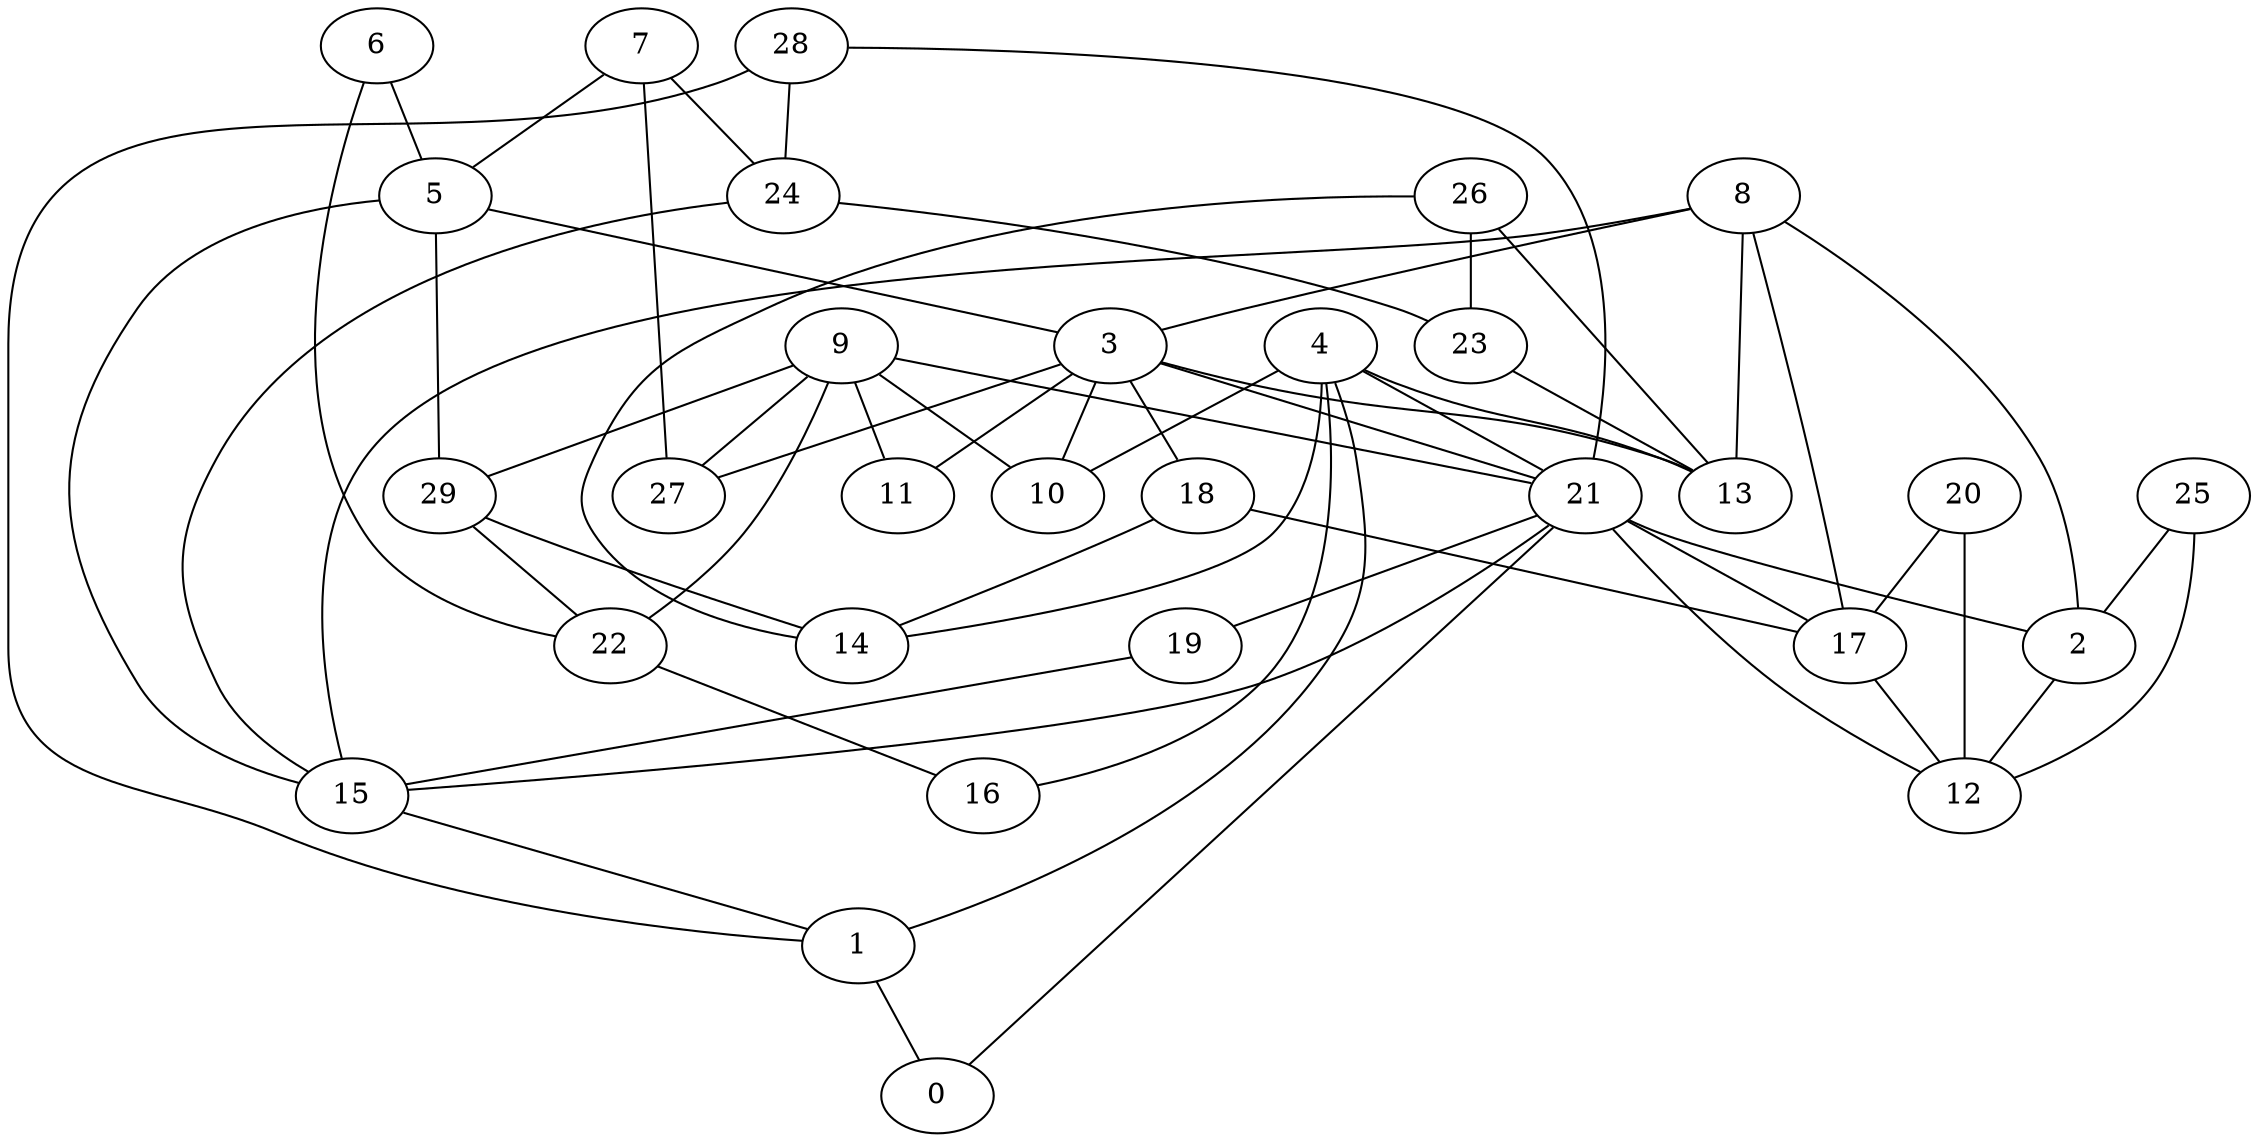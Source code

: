 digraph GG_graph {

subgraph G_graph {
edge [color = black]
"1" -> "0" [dir = none]
"9" -> "22" [dir = none]
"9" -> "27" [dir = none]
"9" -> "11" [dir = none]
"9" -> "21" [dir = none]
"9" -> "10" [dir = none]
"9" -> "29" [dir = none]
"22" -> "16" [dir = none]
"29" -> "22" [dir = none]
"29" -> "14" [dir = none]
"15" -> "1" [dir = none]
"26" -> "14" [dir = none]
"26" -> "13" [dir = none]
"26" -> "23" [dir = none]
"17" -> "12" [dir = none]
"28" -> "24" [dir = none]
"28" -> "21" [dir = none]
"28" -> "1" [dir = none]
"7" -> "5" [dir = none]
"7" -> "27" [dir = none]
"7" -> "24" [dir = none]
"20" -> "12" [dir = none]
"20" -> "17" [dir = none]
"21" -> "17" [dir = none]
"21" -> "0" [dir = none]
"21" -> "15" [dir = none]
"21" -> "12" [dir = none]
"21" -> "19" [dir = none]
"21" -> "2" [dir = none]
"4" -> "10" [dir = none]
"4" -> "14" [dir = none]
"4" -> "21" [dir = none]
"4" -> "13" [dir = none]
"4" -> "1" [dir = none]
"4" -> "16" [dir = none]
"8" -> "15" [dir = none]
"8" -> "13" [dir = none]
"8" -> "17" [dir = none]
"8" -> "3" [dir = none]
"19" -> "15" [dir = none]
"3" -> "13" [dir = none]
"3" -> "10" [dir = none]
"3" -> "18" [dir = none]
"3" -> "21" [dir = none]
"3" -> "11" [dir = none]
"3" -> "27" [dir = none]
"6" -> "22" [dir = none]
"6" -> "5" [dir = none]
"5" -> "3" [dir = none]
"5" -> "29" [dir = none]
"5" -> "15" [dir = none]
"24" -> "23" [dir = none]
"24" -> "15" [dir = none]
"18" -> "14" [dir = none]
"18" -> "17" [dir = none]
"25" -> "12" [dir = none]
"25" -> "2" [dir = none]
"2" -> "12" [dir = none]
"23" -> "13" [dir = none]
"8" -> "2" [dir = none]
}

}
